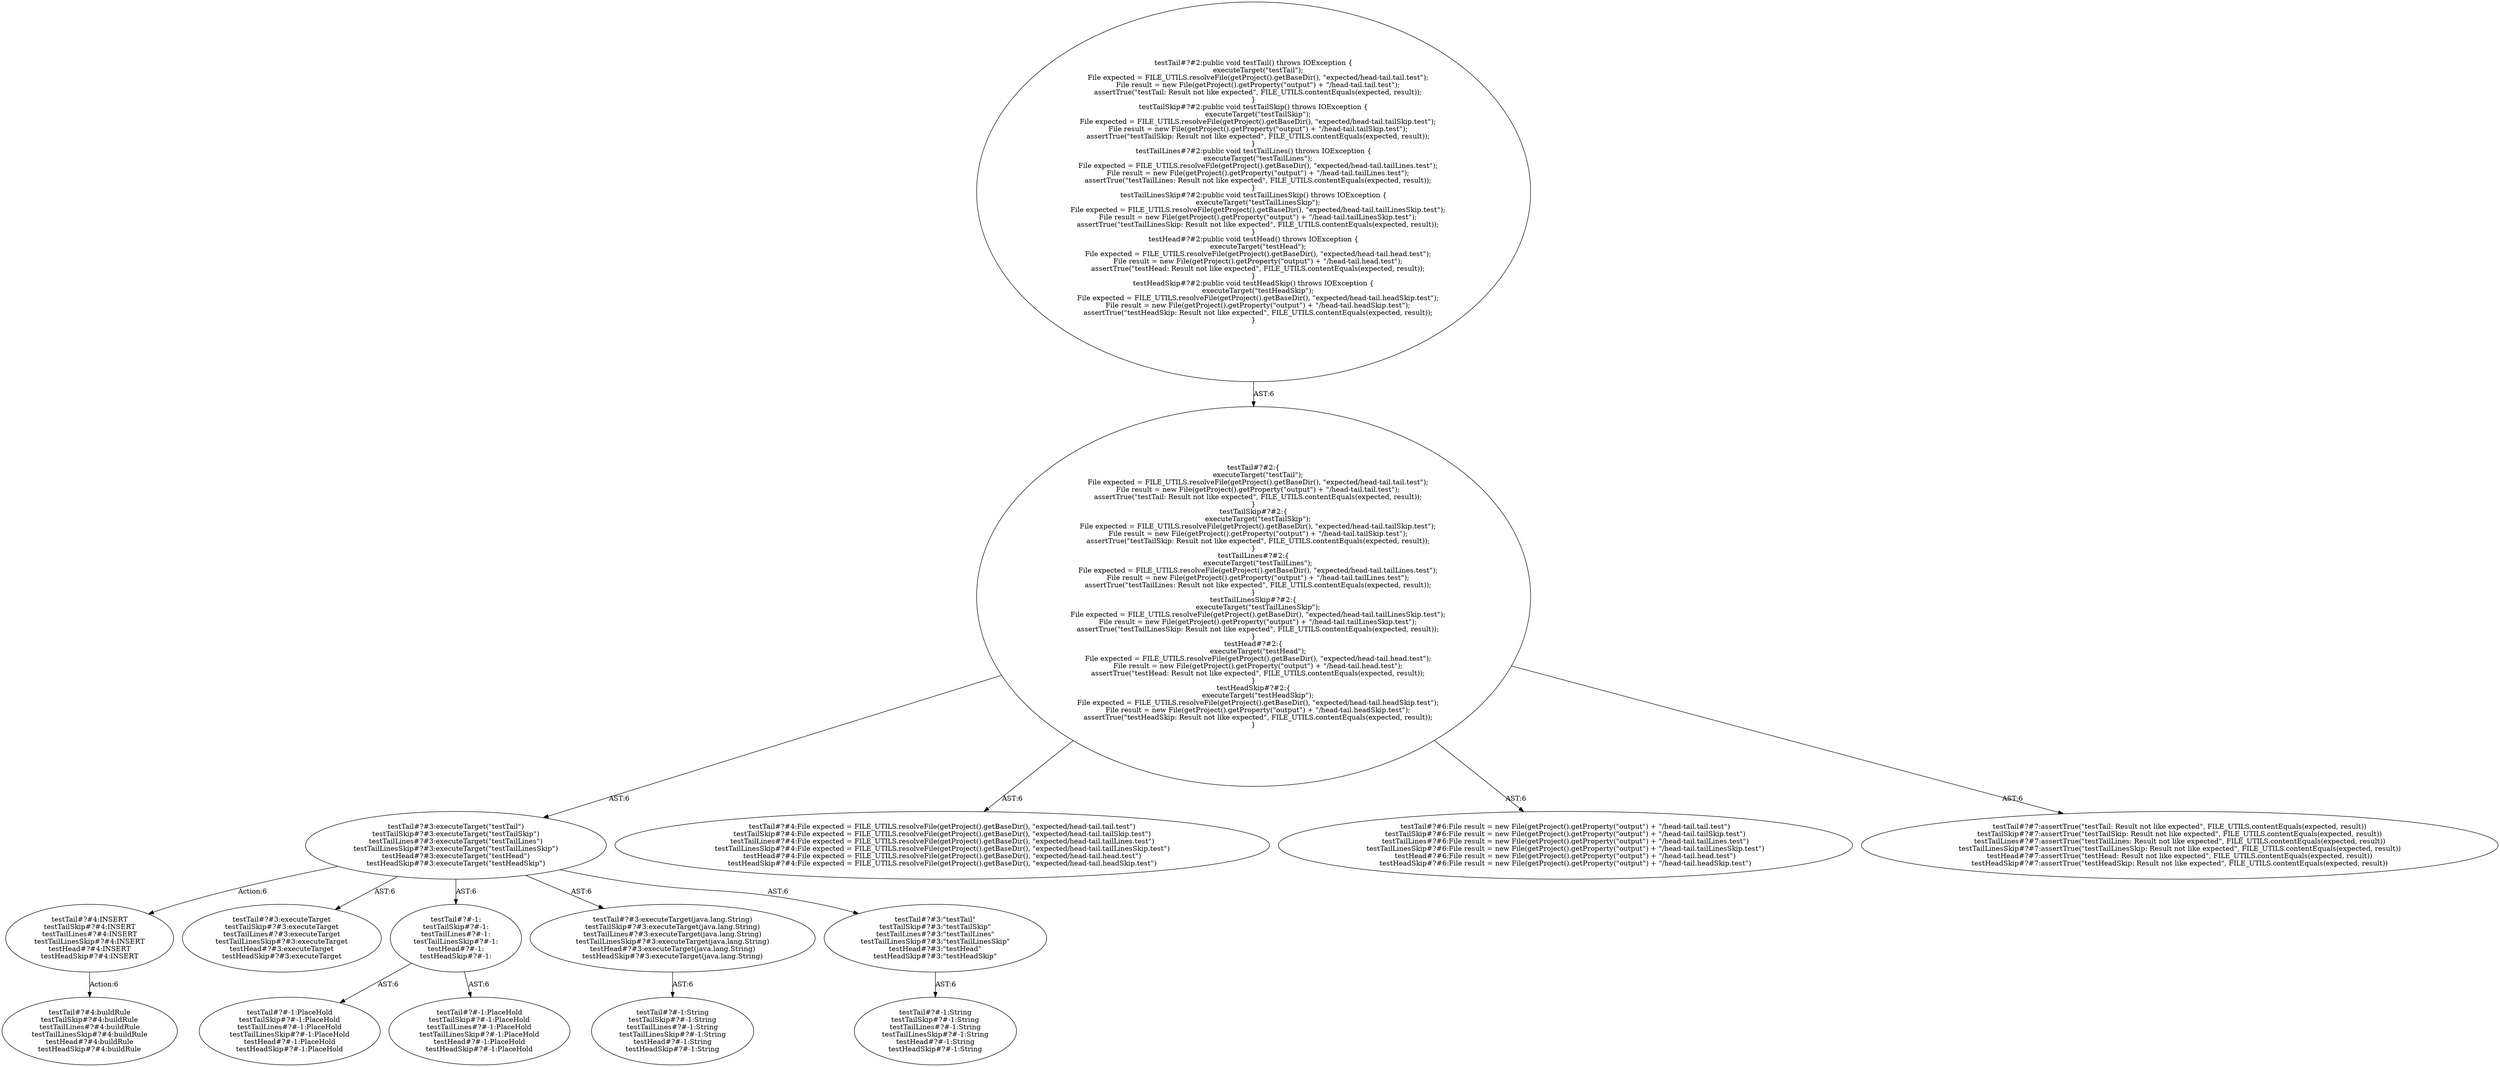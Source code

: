 digraph "Pattern" {
0 [label="testTail#?#4:INSERT
testTailSkip#?#4:INSERT
testTailLines#?#4:INSERT
testTailLinesSkip#?#4:INSERT
testHead#?#4:INSERT
testHeadSkip#?#4:INSERT" shape=ellipse]
1 [label="testTail#?#3:executeTarget(\"testTail\")
testTailSkip#?#3:executeTarget(\"testTailSkip\")
testTailLines#?#3:executeTarget(\"testTailLines\")
testTailLinesSkip#?#3:executeTarget(\"testTailLinesSkip\")
testHead#?#3:executeTarget(\"testHead\")
testHeadSkip#?#3:executeTarget(\"testHeadSkip\")" shape=ellipse]
2 [label="testTail#?#2:\{
    executeTarget(\"testTail\");
    File expected = FILE_UTILS.resolveFile(getProject().getBaseDir(), \"expected/head-tail.tail.test\");
    File result = new File(getProject().getProperty(\"output\") + \"/head-tail.tail.test\");
    assertTrue(\"testTail: Result not like expected\", FILE_UTILS.contentEquals(expected, result));
\}
testTailSkip#?#2:\{
    executeTarget(\"testTailSkip\");
    File expected = FILE_UTILS.resolveFile(getProject().getBaseDir(), \"expected/head-tail.tailSkip.test\");
    File result = new File(getProject().getProperty(\"output\") + \"/head-tail.tailSkip.test\");
    assertTrue(\"testTailSkip: Result not like expected\", FILE_UTILS.contentEquals(expected, result));
\}
testTailLines#?#2:\{
    executeTarget(\"testTailLines\");
    File expected = FILE_UTILS.resolveFile(getProject().getBaseDir(), \"expected/head-tail.tailLines.test\");
    File result = new File(getProject().getProperty(\"output\") + \"/head-tail.tailLines.test\");
    assertTrue(\"testTailLines: Result not like expected\", FILE_UTILS.contentEquals(expected, result));
\}
testTailLinesSkip#?#2:\{
    executeTarget(\"testTailLinesSkip\");
    File expected = FILE_UTILS.resolveFile(getProject().getBaseDir(), \"expected/head-tail.tailLinesSkip.test\");
    File result = new File(getProject().getProperty(\"output\") + \"/head-tail.tailLinesSkip.test\");
    assertTrue(\"testTailLinesSkip: Result not like expected\", FILE_UTILS.contentEquals(expected, result));
\}
testHead#?#2:\{
    executeTarget(\"testHead\");
    File expected = FILE_UTILS.resolveFile(getProject().getBaseDir(), \"expected/head-tail.head.test\");
    File result = new File(getProject().getProperty(\"output\") + \"/head-tail.head.test\");
    assertTrue(\"testHead: Result not like expected\", FILE_UTILS.contentEquals(expected, result));
\}
testHeadSkip#?#2:\{
    executeTarget(\"testHeadSkip\");
    File expected = FILE_UTILS.resolveFile(getProject().getBaseDir(), \"expected/head-tail.headSkip.test\");
    File result = new File(getProject().getProperty(\"output\") + \"/head-tail.headSkip.test\");
    assertTrue(\"testHeadSkip: Result not like expected\", FILE_UTILS.contentEquals(expected, result));
\}" shape=ellipse]
3 [label="testTail#?#2:public void testTail() throws IOException \{
    executeTarget(\"testTail\");
    File expected = FILE_UTILS.resolveFile(getProject().getBaseDir(), \"expected/head-tail.tail.test\");
    File result = new File(getProject().getProperty(\"output\") + \"/head-tail.tail.test\");
    assertTrue(\"testTail: Result not like expected\", FILE_UTILS.contentEquals(expected, result));
\}
testTailSkip#?#2:public void testTailSkip() throws IOException \{
    executeTarget(\"testTailSkip\");
    File expected = FILE_UTILS.resolveFile(getProject().getBaseDir(), \"expected/head-tail.tailSkip.test\");
    File result = new File(getProject().getProperty(\"output\") + \"/head-tail.tailSkip.test\");
    assertTrue(\"testTailSkip: Result not like expected\", FILE_UTILS.contentEquals(expected, result));
\}
testTailLines#?#2:public void testTailLines() throws IOException \{
    executeTarget(\"testTailLines\");
    File expected = FILE_UTILS.resolveFile(getProject().getBaseDir(), \"expected/head-tail.tailLines.test\");
    File result = new File(getProject().getProperty(\"output\") + \"/head-tail.tailLines.test\");
    assertTrue(\"testTailLines: Result not like expected\", FILE_UTILS.contentEquals(expected, result));
\}
testTailLinesSkip#?#2:public void testTailLinesSkip() throws IOException \{
    executeTarget(\"testTailLinesSkip\");
    File expected = FILE_UTILS.resolveFile(getProject().getBaseDir(), \"expected/head-tail.tailLinesSkip.test\");
    File result = new File(getProject().getProperty(\"output\") + \"/head-tail.tailLinesSkip.test\");
    assertTrue(\"testTailLinesSkip: Result not like expected\", FILE_UTILS.contentEquals(expected, result));
\}
testHead#?#2:public void testHead() throws IOException \{
    executeTarget(\"testHead\");
    File expected = FILE_UTILS.resolveFile(getProject().getBaseDir(), \"expected/head-tail.head.test\");
    File result = new File(getProject().getProperty(\"output\") + \"/head-tail.head.test\");
    assertTrue(\"testHead: Result not like expected\", FILE_UTILS.contentEquals(expected, result));
\}
testHeadSkip#?#2:public void testHeadSkip() throws IOException \{
    executeTarget(\"testHeadSkip\");
    File expected = FILE_UTILS.resolveFile(getProject().getBaseDir(), \"expected/head-tail.headSkip.test\");
    File result = new File(getProject().getProperty(\"output\") + \"/head-tail.headSkip.test\");
    assertTrue(\"testHeadSkip: Result not like expected\", FILE_UTILS.contentEquals(expected, result));
\}" shape=ellipse]
4 [label="testTail#?#4:File expected = FILE_UTILS.resolveFile(getProject().getBaseDir(), \"expected/head-tail.tail.test\")
testTailSkip#?#4:File expected = FILE_UTILS.resolveFile(getProject().getBaseDir(), \"expected/head-tail.tailSkip.test\")
testTailLines#?#4:File expected = FILE_UTILS.resolveFile(getProject().getBaseDir(), \"expected/head-tail.tailLines.test\")
testTailLinesSkip#?#4:File expected = FILE_UTILS.resolveFile(getProject().getBaseDir(), \"expected/head-tail.tailLinesSkip.test\")
testHead#?#4:File expected = FILE_UTILS.resolveFile(getProject().getBaseDir(), \"expected/head-tail.head.test\")
testHeadSkip#?#4:File expected = FILE_UTILS.resolveFile(getProject().getBaseDir(), \"expected/head-tail.headSkip.test\")" shape=ellipse]
5 [label="testTail#?#6:File result = new File(getProject().getProperty(\"output\") + \"/head-tail.tail.test\")
testTailSkip#?#6:File result = new File(getProject().getProperty(\"output\") + \"/head-tail.tailSkip.test\")
testTailLines#?#6:File result = new File(getProject().getProperty(\"output\") + \"/head-tail.tailLines.test\")
testTailLinesSkip#?#6:File result = new File(getProject().getProperty(\"output\") + \"/head-tail.tailLinesSkip.test\")
testHead#?#6:File result = new File(getProject().getProperty(\"output\") + \"/head-tail.head.test\")
testHeadSkip#?#6:File result = new File(getProject().getProperty(\"output\") + \"/head-tail.headSkip.test\")" shape=ellipse]
6 [label="testTail#?#7:assertTrue(\"testTail: Result not like expected\", FILE_UTILS.contentEquals(expected, result))
testTailSkip#?#7:assertTrue(\"testTailSkip: Result not like expected\", FILE_UTILS.contentEquals(expected, result))
testTailLines#?#7:assertTrue(\"testTailLines: Result not like expected\", FILE_UTILS.contentEquals(expected, result))
testTailLinesSkip#?#7:assertTrue(\"testTailLinesSkip: Result not like expected\", FILE_UTILS.contentEquals(expected, result))
testHead#?#7:assertTrue(\"testHead: Result not like expected\", FILE_UTILS.contentEquals(expected, result))
testHeadSkip#?#7:assertTrue(\"testHeadSkip: Result not like expected\", FILE_UTILS.contentEquals(expected, result))" shape=ellipse]
7 [label="testTail#?#3:executeTarget
testTailSkip#?#3:executeTarget
testTailLines#?#3:executeTarget
testTailLinesSkip#?#3:executeTarget
testHead#?#3:executeTarget
testHeadSkip#?#3:executeTarget" shape=ellipse]
8 [label="testTail#?#-1:
testTailSkip#?#-1:
testTailLines#?#-1:
testTailLinesSkip#?#-1:
testHead#?#-1:
testHeadSkip#?#-1:" shape=ellipse]
9 [label="testTail#?#-1:PlaceHold
testTailSkip#?#-1:PlaceHold
testTailLines#?#-1:PlaceHold
testTailLinesSkip#?#-1:PlaceHold
testHead#?#-1:PlaceHold
testHeadSkip#?#-1:PlaceHold" shape=ellipse]
10 [label="testTail#?#-1:PlaceHold
testTailSkip#?#-1:PlaceHold
testTailLines#?#-1:PlaceHold
testTailLinesSkip#?#-1:PlaceHold
testHead#?#-1:PlaceHold
testHeadSkip#?#-1:PlaceHold" shape=ellipse]
11 [label="testTail#?#3:executeTarget(java.lang.String)
testTailSkip#?#3:executeTarget(java.lang.String)
testTailLines#?#3:executeTarget(java.lang.String)
testTailLinesSkip#?#3:executeTarget(java.lang.String)
testHead#?#3:executeTarget(java.lang.String)
testHeadSkip#?#3:executeTarget(java.lang.String)" shape=ellipse]
12 [label="testTail#?#-1:String
testTailSkip#?#-1:String
testTailLines#?#-1:String
testTailLinesSkip#?#-1:String
testHead#?#-1:String
testHeadSkip#?#-1:String" shape=ellipse]
13 [label="testTail#?#3:\"testTail\"
testTailSkip#?#3:\"testTailSkip\"
testTailLines#?#3:\"testTailLines\"
testTailLinesSkip#?#3:\"testTailLinesSkip\"
testHead#?#3:\"testHead\"
testHeadSkip#?#3:\"testHeadSkip\"" shape=ellipse]
14 [label="testTail#?#-1:String
testTailSkip#?#-1:String
testTailLines#?#-1:String
testTailLinesSkip#?#-1:String
testHead#?#-1:String
testHeadSkip#?#-1:String" shape=ellipse]
15 [label="testTail#?#4:buildRule
testTailSkip#?#4:buildRule
testTailLines#?#4:buildRule
testTailLinesSkip#?#4:buildRule
testHead#?#4:buildRule
testHeadSkip#?#4:buildRule" shape=ellipse]
0 -> 15 [label="Action:6"];
1 -> 0 [label="Action:6"];
1 -> 7 [label="AST:6"];
1 -> 8 [label="AST:6"];
1 -> 11 [label="AST:6"];
1 -> 13 [label="AST:6"];
2 -> 1 [label="AST:6"];
2 -> 4 [label="AST:6"];
2 -> 5 [label="AST:6"];
2 -> 6 [label="AST:6"];
3 -> 2 [label="AST:6"];
8 -> 9 [label="AST:6"];
8 -> 10 [label="AST:6"];
11 -> 12 [label="AST:6"];
13 -> 14 [label="AST:6"];
}